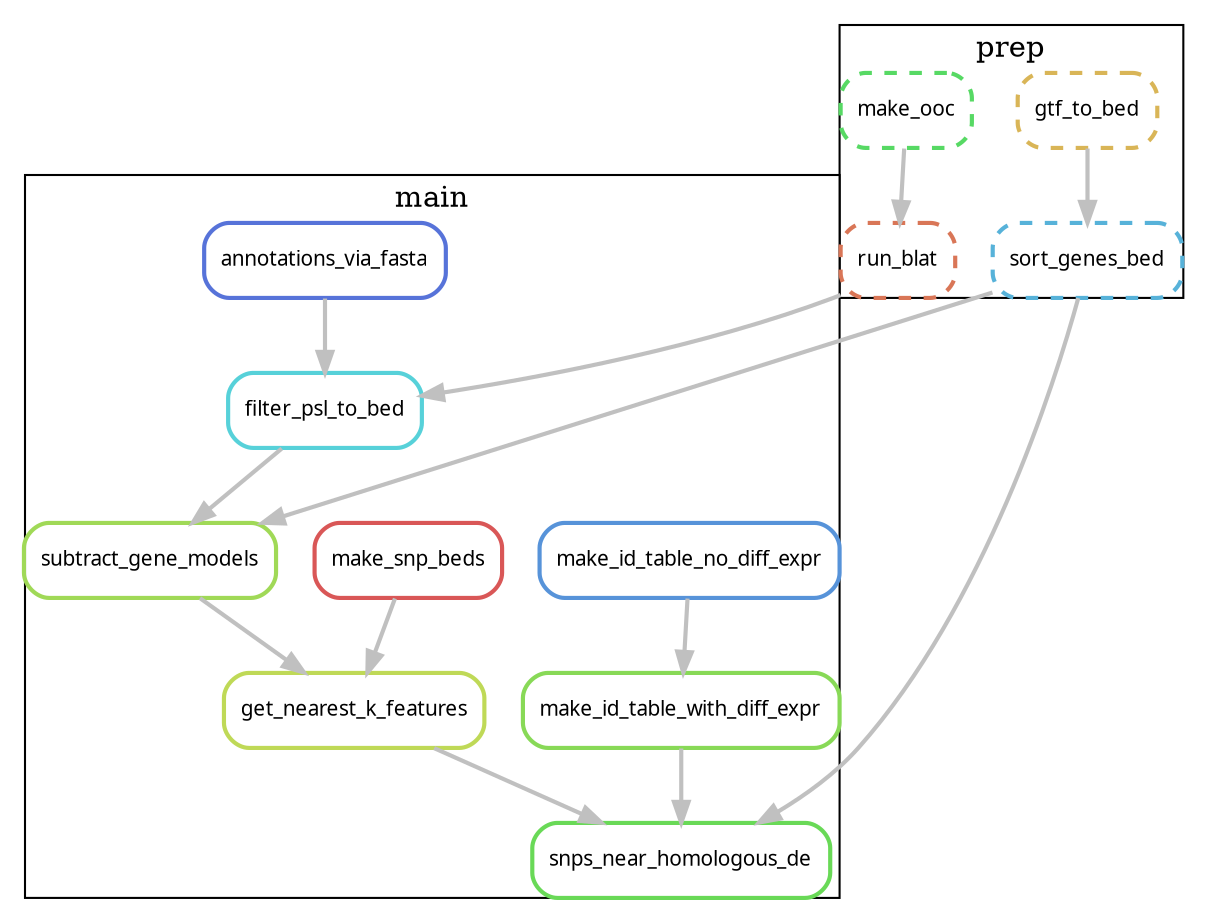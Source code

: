 digraph snakemake_dag {
    graph[bgcolor=white, margin=0];
    node[shape=box, style=rounded, fontname=sans,                 fontsize=10, penwidth=2];
    edge[penwidth=2, color=grey];



    subgraph cluster_0 {
        /*style=filled;*/
        /*color=lightgrey;*/
        label = "prep";
        4[label = "sort_genes_bed", color = "0.55 0.6 0.85", style="rounded,dashed"];
        5[label = "run_blat", color = "0.04 0.6 0.85", style="rounded,dashed"];
        11[label = "gtf_to_bed", color = "0.12 0.6 0.85", style="rounded,dashed"];
        14[label = "make_ooc", color = "0.35 0.6 0.85", style="rounded,dashed"];

    	11 -> 4
        14 -> 5
    }

    subgraph cluster_1 {
        /*style=filled;*/
        /*color=lightgrey;*/
        label = "main";
        0[label = "make_id_table_no_diff_expr", color = "0.59 0.6 0.85", style="rounded"];
        1[label = "subtract_gene_models", color = "0.24 0.6 0.85", style="rounded"];
        /*2[label = "save_run_config", color = "0.16 0.6 0.85", style="rounded,dashed"];*/
        3[label = "get_nearest_k_features", color = "0.20 0.6 0.85", style="rounded"];
        /*6[label = "all", color = "0.43 0.6 0.85", style="rounded"];*/
        7[label = "make_snp_beds", color = "0.00 0.6 0.85", style="rounded"];
        8[label = "snps_near_homologous_de", color = "0.31 0.6 0.85", style="rounded"];
        9[label = "annotations_via_fasta", color = "0.63 0.6 0.85", style="rounded"];
        /*10[label = "sort_bed_files", color = "0.08 0.6 0.85", style="rounded"];*/
        12[label = "make_id_table_with_diff_expr", color = "0.27 0.6 0.85", style="rounded"];
        13[label = "filter_psl_to_bed", color = "0.51 0.6 0.85", style="rounded"];

        4 -> 8
        12 -> 8
        3 -> 8
        0 -> 12
        5 -> 13
        9 -> 13
        4 -> 1
        13 -> 1
        1 -> 3
        7 -> 3
    }

    /*0 -> 6
    1 -> 6
    2 -> 6
    3 -> 6
    4 -> 6
    5 -> 6
    7 -> 6
    8 -> 6
    13 -> 6
    10 -> 6
    11 -> 6
    12 -> 6
    9 -> 6
    14 -> 6*/
    /*1 -> 10
    7 -> 10*/



}
